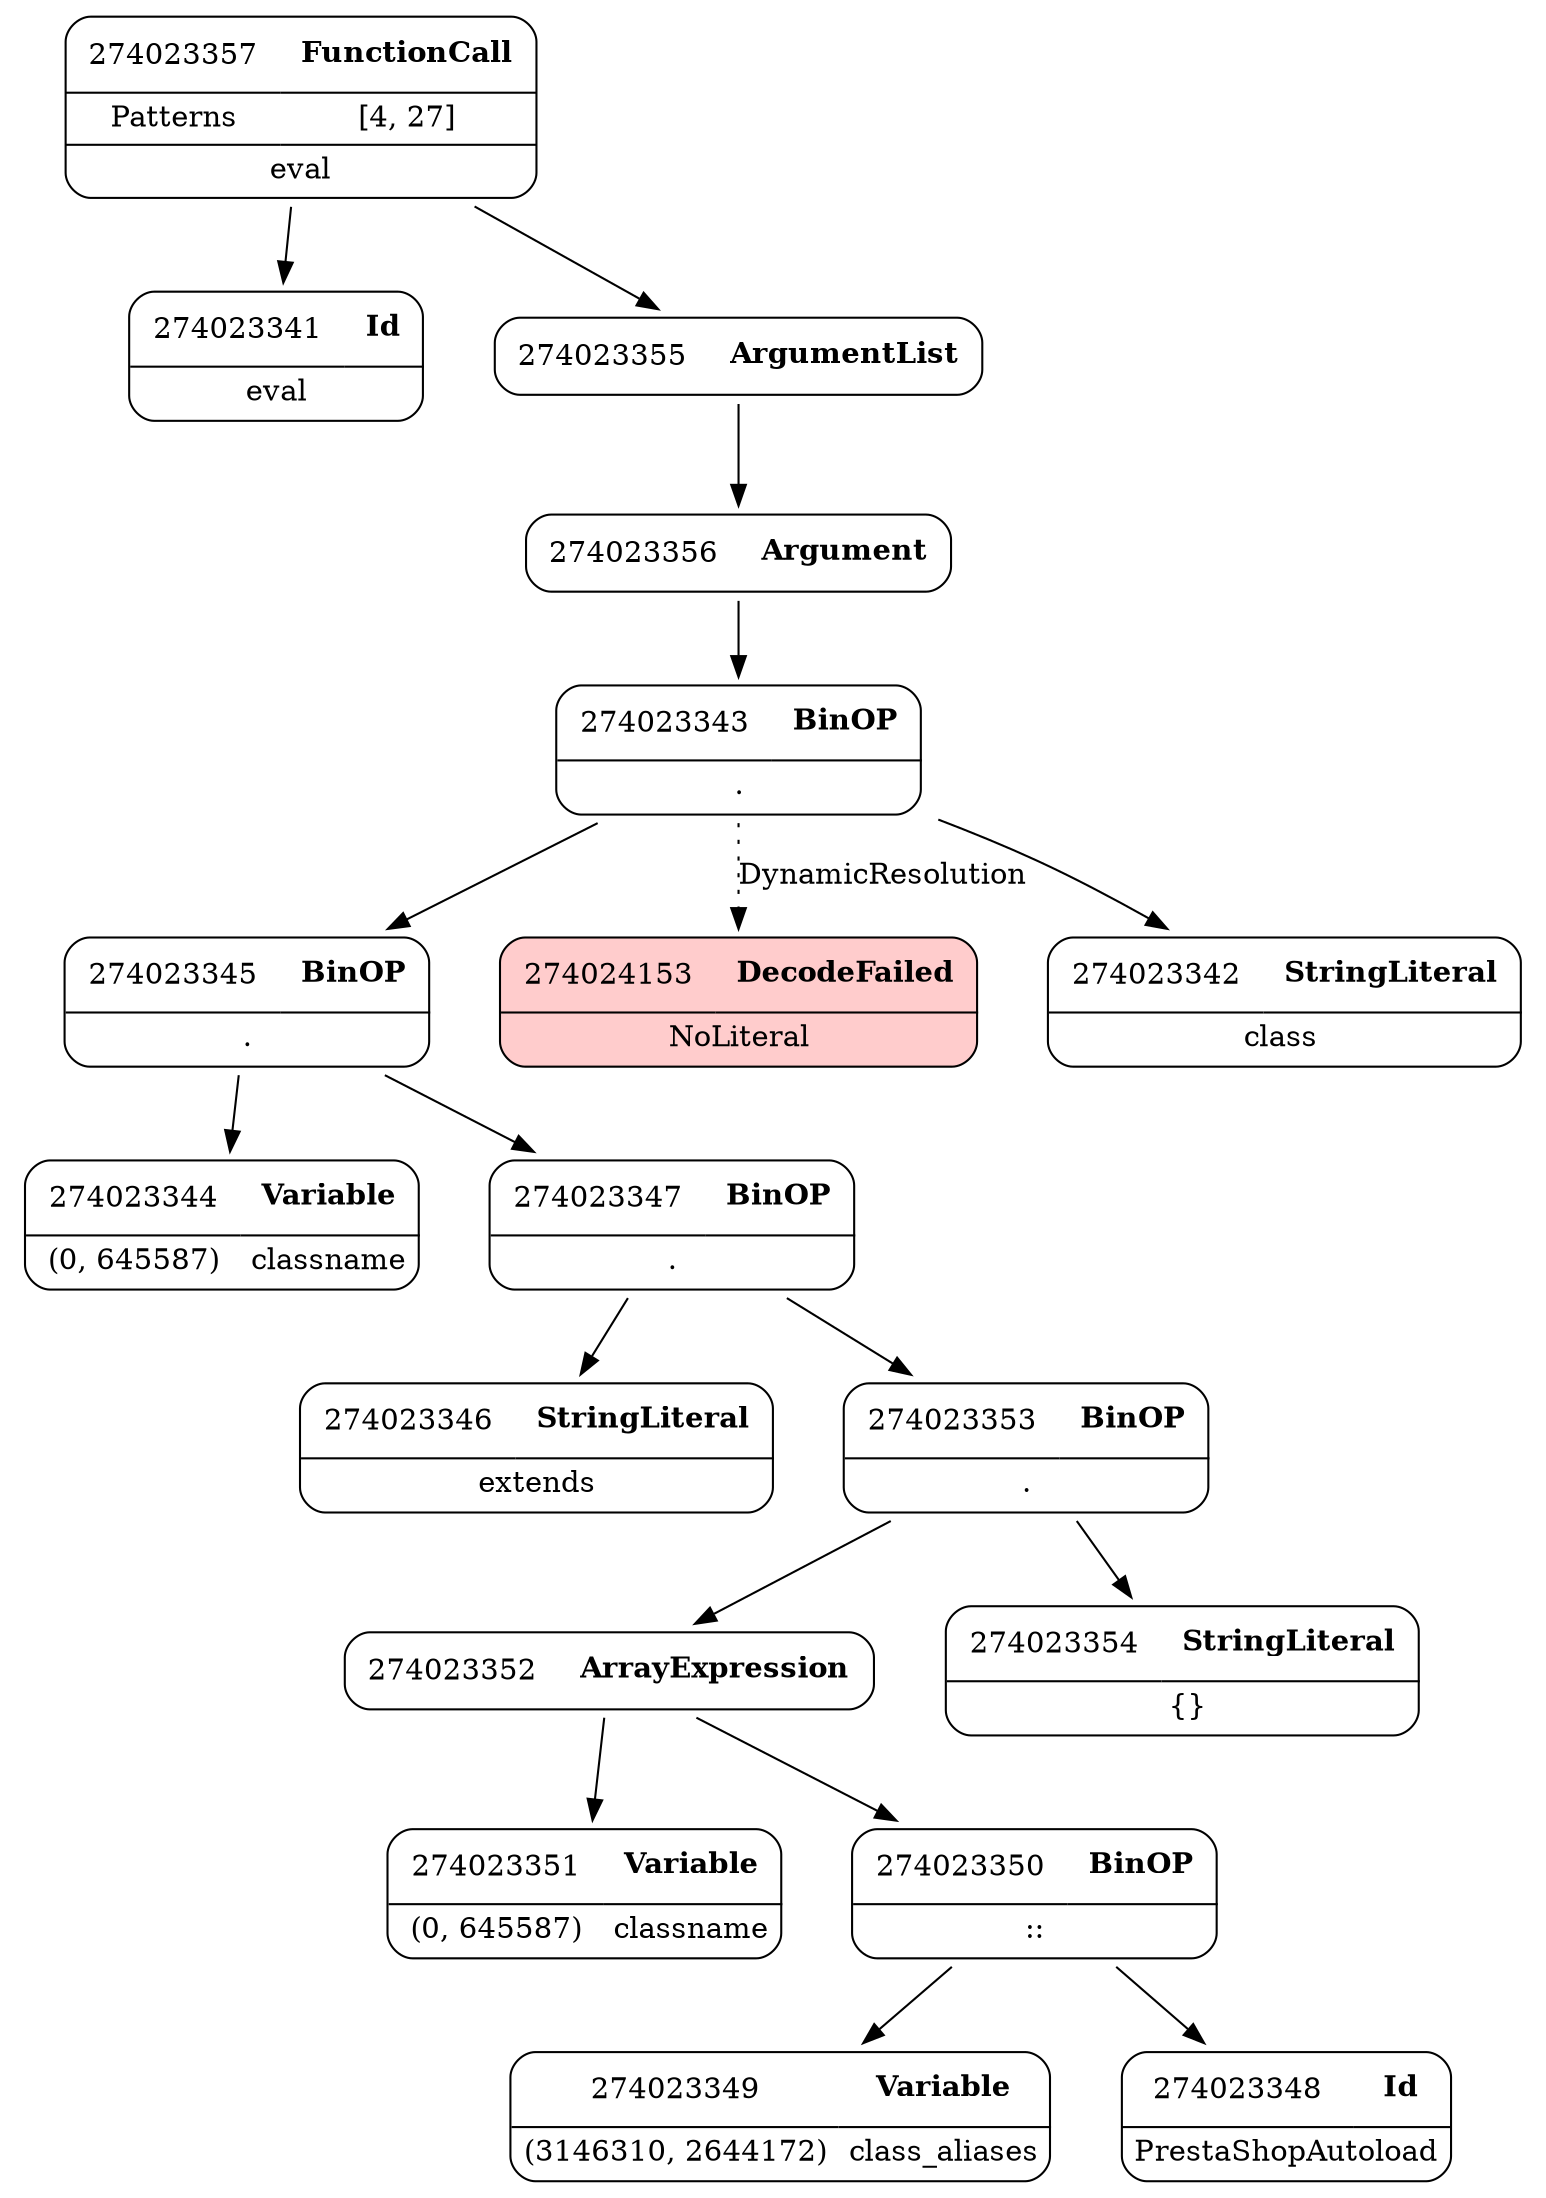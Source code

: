 digraph ast {
node [shape=none];
274023349 [label=<<TABLE border='1' cellspacing='0' cellpadding='10' style='rounded' ><TR><TD border='0'>274023349</TD><TD border='0'><B>Variable</B></TD></TR><HR/><TR><TD border='0' cellpadding='5'>(3146310, 2644172)</TD><TD border='0' cellpadding='5'>class_aliases</TD></TR></TABLE>>];
274023348 [label=<<TABLE border='1' cellspacing='0' cellpadding='10' style='rounded' ><TR><TD border='0'>274023348</TD><TD border='0'><B>Id</B></TD></TR><HR/><TR><TD border='0' cellpadding='5' colspan='2'>PrestaShopAutoload</TD></TR></TABLE>>];
274023351 [label=<<TABLE border='1' cellspacing='0' cellpadding='10' style='rounded' ><TR><TD border='0'>274023351</TD><TD border='0'><B>Variable</B></TD></TR><HR/><TR><TD border='0' cellpadding='5'>(0, 645587)</TD><TD border='0' cellpadding='5'>classname</TD></TR></TABLE>>];
274023350 [label=<<TABLE border='1' cellspacing='0' cellpadding='10' style='rounded' ><TR><TD border='0'>274023350</TD><TD border='0'><B>BinOP</B></TD></TR><HR/><TR><TD border='0' cellpadding='5' colspan='2'>::</TD></TR></TABLE>>];
274023350 -> 274023348 [weight=2];
274023350 -> 274023349 [weight=2];
274023345 [label=<<TABLE border='1' cellspacing='0' cellpadding='10' style='rounded' ><TR><TD border='0'>274023345</TD><TD border='0'><B>BinOP</B></TD></TR><HR/><TR><TD border='0' cellpadding='5' colspan='2'>.</TD></TR></TABLE>>];
274023345 -> 274023344 [weight=2];
274023345 -> 274023347 [weight=2];
274023344 [label=<<TABLE border='1' cellspacing='0' cellpadding='10' style='rounded' ><TR><TD border='0'>274023344</TD><TD border='0'><B>Variable</B></TD></TR><HR/><TR><TD border='0' cellpadding='5'>(0, 645587)</TD><TD border='0' cellpadding='5'>classname</TD></TR></TABLE>>];
274023347 [label=<<TABLE border='1' cellspacing='0' cellpadding='10' style='rounded' ><TR><TD border='0'>274023347</TD><TD border='0'><B>BinOP</B></TD></TR><HR/><TR><TD border='0' cellpadding='5' colspan='2'>.</TD></TR></TABLE>>];
274023347 -> 274023346 [weight=2];
274023347 -> 274023353 [weight=2];
274023346 [label=<<TABLE border='1' cellspacing='0' cellpadding='10' style='rounded' ><TR><TD border='0'>274023346</TD><TD border='0'><B>StringLiteral</B></TD></TR><HR/><TR><TD border='0' cellpadding='5' colspan='2'> extends </TD></TR></TABLE>>];
274023357 [label=<<TABLE border='1' cellspacing='0' cellpadding='10' style='rounded' ><TR><TD border='0'>274023357</TD><TD border='0'><B>FunctionCall</B></TD></TR><HR/><TR><TD border='0' cellpadding='5'>Patterns</TD><TD border='0' cellpadding='5'>[4, 27]</TD></TR><HR/><TR><TD border='0' cellpadding='5' colspan='2'>eval</TD></TR></TABLE>>];
274023357 -> 274023341 [weight=2];
274023357 -> 274023355 [weight=2];
274023356 [label=<<TABLE border='1' cellspacing='0' cellpadding='10' style='rounded' ><TR><TD border='0'>274023356</TD><TD border='0'><B>Argument</B></TD></TR></TABLE>>];
274023356 -> 274023343 [weight=2];
274023353 [label=<<TABLE border='1' cellspacing='0' cellpadding='10' style='rounded' ><TR><TD border='0'>274023353</TD><TD border='0'><B>BinOP</B></TD></TR><HR/><TR><TD border='0' cellpadding='5' colspan='2'>.</TD></TR></TABLE>>];
274023353 -> 274023352 [weight=2];
274023353 -> 274023354 [weight=2];
274024153 [label=<<TABLE border='1' cellspacing='0' cellpadding='10' style='rounded' bgcolor='#FFCCCC' ><TR><TD border='0'>274024153</TD><TD border='0'><B>DecodeFailed</B></TD></TR><HR/><TR><TD border='0' cellpadding='5' colspan='2'>NoLiteral</TD></TR></TABLE>>];
274023352 [label=<<TABLE border='1' cellspacing='0' cellpadding='10' style='rounded' ><TR><TD border='0'>274023352</TD><TD border='0'><B>ArrayExpression</B></TD></TR></TABLE>>];
274023352 -> 274023350 [weight=2];
274023352 -> 274023351 [weight=2];
274023355 [label=<<TABLE border='1' cellspacing='0' cellpadding='10' style='rounded' ><TR><TD border='0'>274023355</TD><TD border='0'><B>ArgumentList</B></TD></TR></TABLE>>];
274023355 -> 274023356 [weight=2];
274023354 [label=<<TABLE border='1' cellspacing='0' cellpadding='10' style='rounded' ><TR><TD border='0'>274023354</TD><TD border='0'><B>StringLiteral</B></TD></TR><HR/><TR><TD border='0' cellpadding='5' colspan='2'> {}</TD></TR></TABLE>>];
274023341 [label=<<TABLE border='1' cellspacing='0' cellpadding='10' style='rounded' ><TR><TD border='0'>274023341</TD><TD border='0'><B>Id</B></TD></TR><HR/><TR><TD border='0' cellpadding='5' colspan='2'>eval</TD></TR></TABLE>>];
274023343 [label=<<TABLE border='1' cellspacing='0' cellpadding='10' style='rounded' ><TR><TD border='0'>274023343</TD><TD border='0'><B>BinOP</B></TD></TR><HR/><TR><TD border='0' cellpadding='5' colspan='2'>.</TD></TR></TABLE>>];
274023343 -> 274023342 [weight=2];
274023343 -> 274023345 [weight=2];
274023343 -> 274024153 [style=dotted,label=DynamicResolution];
274023342 [label=<<TABLE border='1' cellspacing='0' cellpadding='10' style='rounded' ><TR><TD border='0'>274023342</TD><TD border='0'><B>StringLiteral</B></TD></TR><HR/><TR><TD border='0' cellpadding='5' colspan='2'>class </TD></TR></TABLE>>];
}
